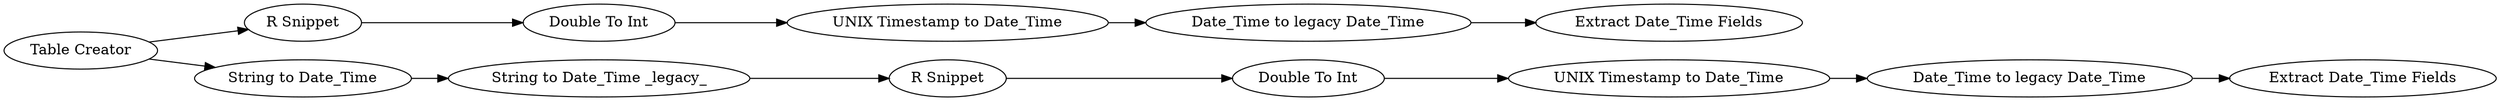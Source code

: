 digraph {
	2 [label="Table Creator"]
	3 [label="R Snippet"]
	4 [label="UNIX Timestamp to Date_Time"]
	6 [label="Double To Int"]
	7 [label="Date_Time to legacy Date_Time"]
	8 [label="Extract Date_Time Fields"]
	9 [label="String to Date_Time"]
	10 [label="R Snippet"]
	11 [label="String to Date_Time _legacy_"]
	12 [label="UNIX Timestamp to Date_Time"]
	13 [label="Extract Date_Time Fields"]
	14 [label="Date_Time to legacy Date_Time"]
	15 [label="Double To Int"]
	2 -> 3
	2 -> 9
	3 -> 6
	4 -> 7
	6 -> 4
	7 -> 8
	9 -> 11
	10 -> 15
	11 -> 10
	12 -> 14
	14 -> 13
	15 -> 12
	rankdir=LR
}
